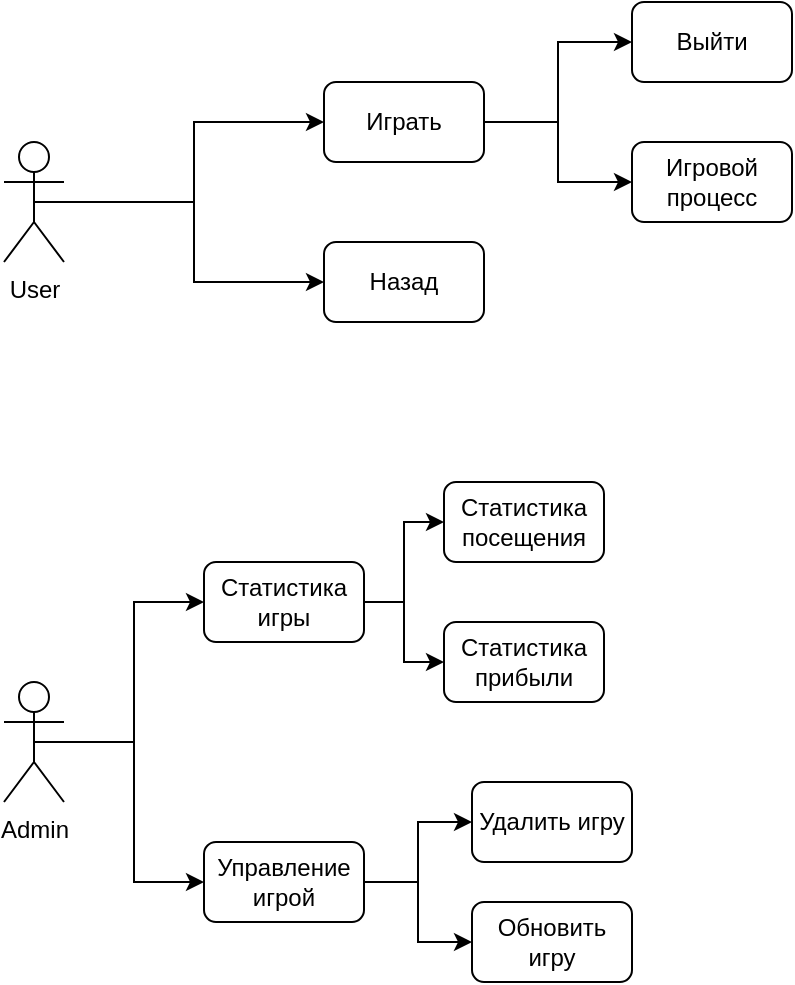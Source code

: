 <mxfile version="26.0.6">
  <diagram id="C5RBs43oDa-KdzZeNtuy" name="Page-1">
    <mxGraphModel dx="1434" dy="761" grid="1" gridSize="10" guides="1" tooltips="1" connect="1" arrows="1" fold="1" page="1" pageScale="1" pageWidth="827" pageHeight="1169" math="0" shadow="0">
      <root>
        <mxCell id="WIyWlLk6GJQsqaUBKTNV-0" />
        <mxCell id="WIyWlLk6GJQsqaUBKTNV-1" parent="WIyWlLk6GJQsqaUBKTNV-0" />
        <mxCell id="z5EMbsr1JXCxN6S9F8XN-15" style="edgeStyle=orthogonalEdgeStyle;rounded=0;orthogonalLoop=1;jettySize=auto;html=1;exitX=0.5;exitY=0.5;exitDx=0;exitDy=0;exitPerimeter=0;" edge="1" parent="WIyWlLk6GJQsqaUBKTNV-1" source="z5EMbsr1JXCxN6S9F8XN-0" target="z5EMbsr1JXCxN6S9F8XN-9">
          <mxGeometry relative="1" as="geometry" />
        </mxCell>
        <mxCell id="z5EMbsr1JXCxN6S9F8XN-16" style="edgeStyle=orthogonalEdgeStyle;rounded=0;orthogonalLoop=1;jettySize=auto;html=1;exitX=0.5;exitY=0.5;exitDx=0;exitDy=0;exitPerimeter=0;entryX=0;entryY=0.5;entryDx=0;entryDy=0;" edge="1" parent="WIyWlLk6GJQsqaUBKTNV-1" source="z5EMbsr1JXCxN6S9F8XN-0" target="z5EMbsr1JXCxN6S9F8XN-8">
          <mxGeometry relative="1" as="geometry" />
        </mxCell>
        <mxCell id="z5EMbsr1JXCxN6S9F8XN-0" value="User" style="shape=umlActor;verticalLabelPosition=bottom;verticalAlign=top;html=1;outlineConnect=0;" vertex="1" parent="WIyWlLk6GJQsqaUBKTNV-1">
          <mxGeometry x="100" y="160" width="30" height="60" as="geometry" />
        </mxCell>
        <mxCell id="z5EMbsr1JXCxN6S9F8XN-23" style="edgeStyle=orthogonalEdgeStyle;rounded=0;orthogonalLoop=1;jettySize=auto;html=1;exitX=0.5;exitY=0.5;exitDx=0;exitDy=0;exitPerimeter=0;entryX=0;entryY=0.5;entryDx=0;entryDy=0;" edge="1" parent="WIyWlLk6GJQsqaUBKTNV-1" source="z5EMbsr1JXCxN6S9F8XN-1" target="z5EMbsr1JXCxN6S9F8XN-24">
          <mxGeometry relative="1" as="geometry">
            <mxPoint x="200" y="370" as="targetPoint" />
          </mxGeometry>
        </mxCell>
        <mxCell id="z5EMbsr1JXCxN6S9F8XN-27" style="edgeStyle=orthogonalEdgeStyle;rounded=0;orthogonalLoop=1;jettySize=auto;html=1;exitX=0.5;exitY=0.5;exitDx=0;exitDy=0;exitPerimeter=0;entryX=0;entryY=0.5;entryDx=0;entryDy=0;" edge="1" parent="WIyWlLk6GJQsqaUBKTNV-1" source="z5EMbsr1JXCxN6S9F8XN-1" target="z5EMbsr1JXCxN6S9F8XN-25">
          <mxGeometry relative="1" as="geometry" />
        </mxCell>
        <mxCell id="z5EMbsr1JXCxN6S9F8XN-1" value="Admin" style="shape=umlActor;verticalLabelPosition=bottom;verticalAlign=top;html=1;outlineConnect=0;" vertex="1" parent="WIyWlLk6GJQsqaUBKTNV-1">
          <mxGeometry x="100" y="430" width="30" height="60" as="geometry" />
        </mxCell>
        <mxCell id="z5EMbsr1JXCxN6S9F8XN-20" style="edgeStyle=orthogonalEdgeStyle;rounded=0;orthogonalLoop=1;jettySize=auto;html=1;exitX=1;exitY=0.5;exitDx=0;exitDy=0;entryX=0;entryY=0.5;entryDx=0;entryDy=0;" edge="1" parent="WIyWlLk6GJQsqaUBKTNV-1" source="z5EMbsr1JXCxN6S9F8XN-8" target="z5EMbsr1JXCxN6S9F8XN-18">
          <mxGeometry relative="1" as="geometry" />
        </mxCell>
        <mxCell id="z5EMbsr1JXCxN6S9F8XN-22" style="edgeStyle=orthogonalEdgeStyle;rounded=0;orthogonalLoop=1;jettySize=auto;html=1;exitX=1;exitY=0.5;exitDx=0;exitDy=0;" edge="1" parent="WIyWlLk6GJQsqaUBKTNV-1" source="z5EMbsr1JXCxN6S9F8XN-8" target="z5EMbsr1JXCxN6S9F8XN-21">
          <mxGeometry relative="1" as="geometry" />
        </mxCell>
        <mxCell id="z5EMbsr1JXCxN6S9F8XN-8" value="Играть" style="rounded=1;whiteSpace=wrap;html=1;" vertex="1" parent="WIyWlLk6GJQsqaUBKTNV-1">
          <mxGeometry x="260" y="130" width="80" height="40" as="geometry" />
        </mxCell>
        <mxCell id="z5EMbsr1JXCxN6S9F8XN-9" value="Назад" style="rounded=1;whiteSpace=wrap;html=1;" vertex="1" parent="WIyWlLk6GJQsqaUBKTNV-1">
          <mxGeometry x="260" y="210" width="80" height="40" as="geometry" />
        </mxCell>
        <mxCell id="z5EMbsr1JXCxN6S9F8XN-18" value="Игровой процесс" style="rounded=1;whiteSpace=wrap;html=1;" vertex="1" parent="WIyWlLk6GJQsqaUBKTNV-1">
          <mxGeometry x="414" y="160" width="80" height="40" as="geometry" />
        </mxCell>
        <mxCell id="z5EMbsr1JXCxN6S9F8XN-21" value="Выйти" style="rounded=1;whiteSpace=wrap;html=1;" vertex="1" parent="WIyWlLk6GJQsqaUBKTNV-1">
          <mxGeometry x="414" y="90" width="80" height="40" as="geometry" />
        </mxCell>
        <mxCell id="z5EMbsr1JXCxN6S9F8XN-35" style="edgeStyle=orthogonalEdgeStyle;rounded=0;orthogonalLoop=1;jettySize=auto;html=1;exitX=1;exitY=0.5;exitDx=0;exitDy=0;entryX=0;entryY=0.5;entryDx=0;entryDy=0;" edge="1" parent="WIyWlLk6GJQsqaUBKTNV-1" source="z5EMbsr1JXCxN6S9F8XN-24" target="z5EMbsr1JXCxN6S9F8XN-33">
          <mxGeometry relative="1" as="geometry" />
        </mxCell>
        <mxCell id="z5EMbsr1JXCxN6S9F8XN-36" style="edgeStyle=orthogonalEdgeStyle;rounded=0;orthogonalLoop=1;jettySize=auto;html=1;exitX=1;exitY=0.5;exitDx=0;exitDy=0;entryX=0;entryY=0.5;entryDx=0;entryDy=0;" edge="1" parent="WIyWlLk6GJQsqaUBKTNV-1" source="z5EMbsr1JXCxN6S9F8XN-24" target="z5EMbsr1JXCxN6S9F8XN-34">
          <mxGeometry relative="1" as="geometry" />
        </mxCell>
        <mxCell id="z5EMbsr1JXCxN6S9F8XN-24" value="Статистика игры" style="rounded=1;whiteSpace=wrap;html=1;" vertex="1" parent="WIyWlLk6GJQsqaUBKTNV-1">
          <mxGeometry x="200" y="370" width="80" height="40" as="geometry" />
        </mxCell>
        <mxCell id="z5EMbsr1JXCxN6S9F8XN-31" style="edgeStyle=orthogonalEdgeStyle;rounded=0;orthogonalLoop=1;jettySize=auto;html=1;exitX=1;exitY=0.5;exitDx=0;exitDy=0;entryX=0;entryY=0.5;entryDx=0;entryDy=0;" edge="1" parent="WIyWlLk6GJQsqaUBKTNV-1" source="z5EMbsr1JXCxN6S9F8XN-25" target="z5EMbsr1JXCxN6S9F8XN-29">
          <mxGeometry relative="1" as="geometry" />
        </mxCell>
        <mxCell id="z5EMbsr1JXCxN6S9F8XN-32" style="edgeStyle=orthogonalEdgeStyle;rounded=0;orthogonalLoop=1;jettySize=auto;html=1;exitX=1;exitY=0.5;exitDx=0;exitDy=0;entryX=0;entryY=0.5;entryDx=0;entryDy=0;" edge="1" parent="WIyWlLk6GJQsqaUBKTNV-1" source="z5EMbsr1JXCxN6S9F8XN-25" target="z5EMbsr1JXCxN6S9F8XN-28">
          <mxGeometry relative="1" as="geometry" />
        </mxCell>
        <mxCell id="z5EMbsr1JXCxN6S9F8XN-25" value="Управление игрой" style="rounded=1;whiteSpace=wrap;html=1;" vertex="1" parent="WIyWlLk6GJQsqaUBKTNV-1">
          <mxGeometry x="200" y="510" width="80" height="40" as="geometry" />
        </mxCell>
        <mxCell id="z5EMbsr1JXCxN6S9F8XN-28" value="Обновить игру" style="rounded=1;whiteSpace=wrap;html=1;" vertex="1" parent="WIyWlLk6GJQsqaUBKTNV-1">
          <mxGeometry x="334" y="540" width="80" height="40" as="geometry" />
        </mxCell>
        <mxCell id="z5EMbsr1JXCxN6S9F8XN-29" value="Удалить игру" style="rounded=1;whiteSpace=wrap;html=1;" vertex="1" parent="WIyWlLk6GJQsqaUBKTNV-1">
          <mxGeometry x="334" y="480" width="80" height="40" as="geometry" />
        </mxCell>
        <mxCell id="z5EMbsr1JXCxN6S9F8XN-33" value="Статистика посещения" style="rounded=1;whiteSpace=wrap;html=1;" vertex="1" parent="WIyWlLk6GJQsqaUBKTNV-1">
          <mxGeometry x="320" y="330" width="80" height="40" as="geometry" />
        </mxCell>
        <mxCell id="z5EMbsr1JXCxN6S9F8XN-34" value="Статистика прибыли" style="rounded=1;whiteSpace=wrap;html=1;" vertex="1" parent="WIyWlLk6GJQsqaUBKTNV-1">
          <mxGeometry x="320" y="400" width="80" height="40" as="geometry" />
        </mxCell>
      </root>
    </mxGraphModel>
  </diagram>
</mxfile>
